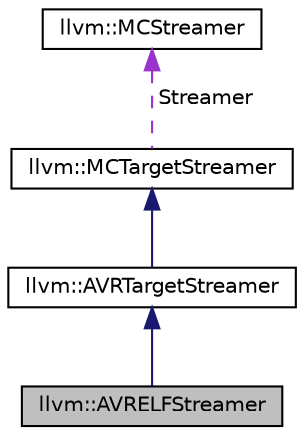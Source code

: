 digraph "llvm::AVRELFStreamer"
{
 // LATEX_PDF_SIZE
  bgcolor="transparent";
  edge [fontname="Helvetica",fontsize="10",labelfontname="Helvetica",labelfontsize="10"];
  node [fontname="Helvetica",fontsize="10",shape=record];
  Node1 [label="llvm::AVRELFStreamer",height=0.2,width=0.4,color="black", fillcolor="grey75", style="filled", fontcolor="black",tooltip="A target streamer for an AVR ELF object file."];
  Node2 -> Node1 [dir="back",color="midnightblue",fontsize="10",style="solid",fontname="Helvetica"];
  Node2 [label="llvm::AVRTargetStreamer",height=0.2,width=0.4,color="black",URL="$classllvm_1_1AVRTargetStreamer.html",tooltip="A generic AVR target output stream."];
  Node3 -> Node2 [dir="back",color="midnightblue",fontsize="10",style="solid",fontname="Helvetica"];
  Node3 [label="llvm::MCTargetStreamer",height=0.2,width=0.4,color="black",URL="$classllvm_1_1MCTargetStreamer.html",tooltip="Target specific streamer interface."];
  Node4 -> Node3 [dir="back",color="darkorchid3",fontsize="10",style="dashed",label=" Streamer" ,fontname="Helvetica"];
  Node4 [label="llvm::MCStreamer",height=0.2,width=0.4,color="black",URL="$classllvm_1_1MCStreamer.html",tooltip="Streaming machine code generation interface."];
}

